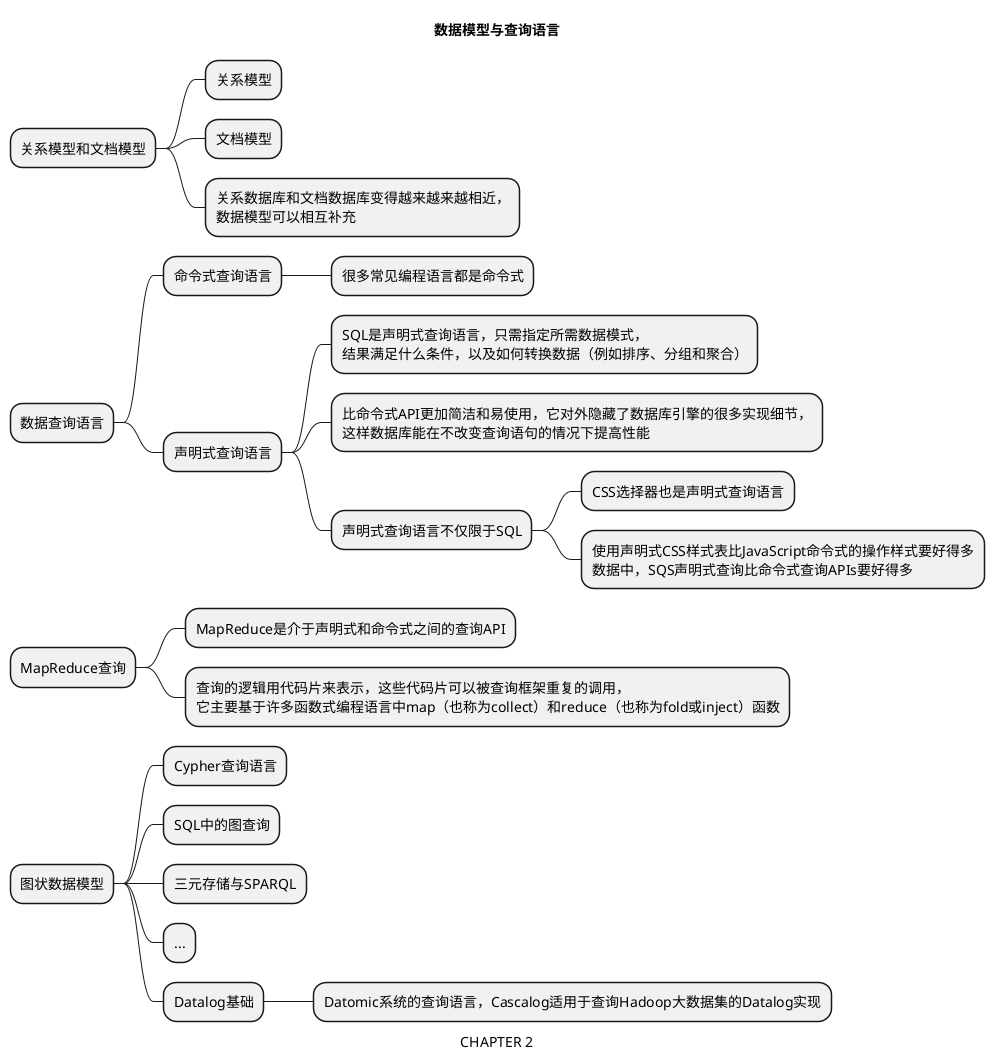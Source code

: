 @startmindmap
'https://plantuml.com/mindmap-diagram

caption CHAPTER 2
title 数据模型与查询语言

* 关系模型和文档模型
** 关系模型


** 文档模型

** 关系数据库和文档数据库变得越来越来越相近，\n数据模型可以相互补充

* 数据查询语言
** 命令式查询语言
*** 很多常见编程语言都是命令式

** 声明式查询语言
*** SQL是声明式查询语言，只需指定所需数据模式，\n结果满足什么条件，以及如何转换数据（例如排序、分组和聚合）
*** 比命令式API更加简洁和易使用，它对外隐藏了数据库引擎的很多实现细节，\n这样数据库能在不改变查询语句的情况下提高性能
*** 声明式查询语言不仅限于SQL
**** CSS选择器也是声明式查询语言
**** 使用声明式CSS样式表比JavaScript命令式的操作样式要好得多\n数据中，SQS声明式查询比命令式查询APIs要好得多

* MapReduce查询
** MapReduce是介于声明式和命令式之间的查询API
** 查询的逻辑用代码片来表示，这些代码片可以被查询框架重复的调用，\n它主要基于许多函数式编程语言中map（也称为collect）和reduce（也称为fold或inject）函数

* 图状数据模型
'超出认知了
** Cypher查询语言
** SQL中的图查询
** 三元存储与SPARQL
** ...
** Datalog基础
*** Datomic系统的查询语言，Cascalog适用于查询Hadoop大数据集的Datalog实现



@endmindmap
